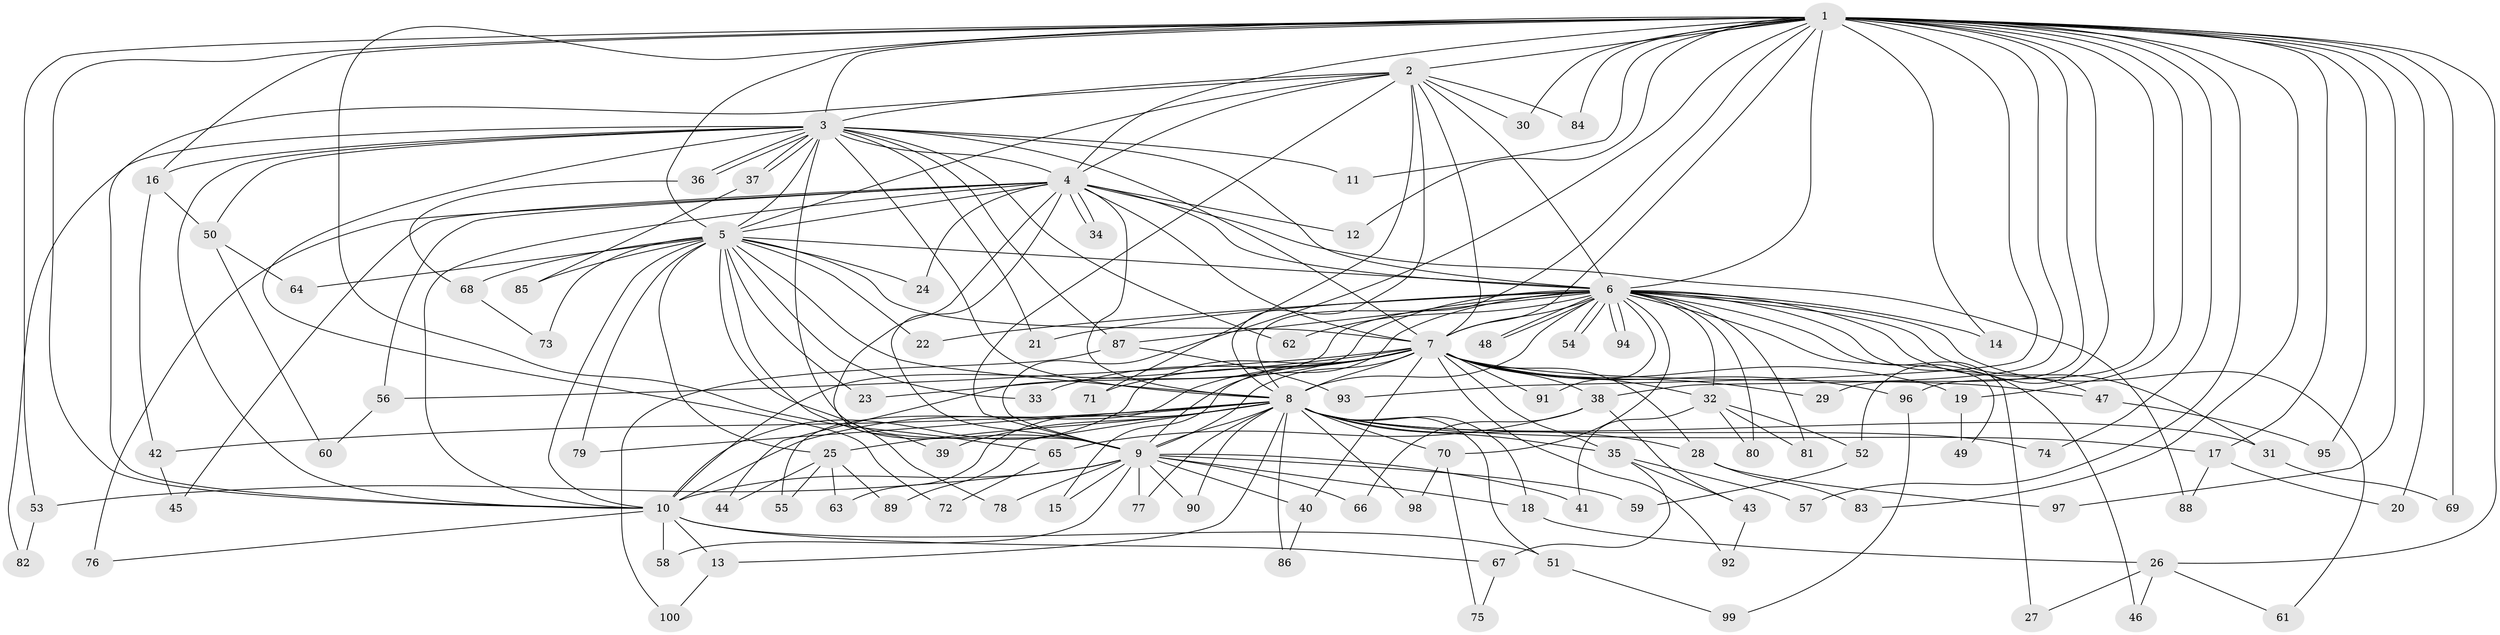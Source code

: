 // Generated by graph-tools (version 1.1) at 2025/46/03/09/25 04:46:37]
// undirected, 100 vertices, 225 edges
graph export_dot {
graph [start="1"]
  node [color=gray90,style=filled];
  1;
  2;
  3;
  4;
  5;
  6;
  7;
  8;
  9;
  10;
  11;
  12;
  13;
  14;
  15;
  16;
  17;
  18;
  19;
  20;
  21;
  22;
  23;
  24;
  25;
  26;
  27;
  28;
  29;
  30;
  31;
  32;
  33;
  34;
  35;
  36;
  37;
  38;
  39;
  40;
  41;
  42;
  43;
  44;
  45;
  46;
  47;
  48;
  49;
  50;
  51;
  52;
  53;
  54;
  55;
  56;
  57;
  58;
  59;
  60;
  61;
  62;
  63;
  64;
  65;
  66;
  67;
  68;
  69;
  70;
  71;
  72;
  73;
  74;
  75;
  76;
  77;
  78;
  79;
  80;
  81;
  82;
  83;
  84;
  85;
  86;
  87;
  88;
  89;
  90;
  91;
  92;
  93;
  94;
  95;
  96;
  97;
  98;
  99;
  100;
  1 -- 2;
  1 -- 3;
  1 -- 4;
  1 -- 5;
  1 -- 6;
  1 -- 7;
  1 -- 8;
  1 -- 9;
  1 -- 10;
  1 -- 11;
  1 -- 12;
  1 -- 14;
  1 -- 16;
  1 -- 17;
  1 -- 19;
  1 -- 20;
  1 -- 26;
  1 -- 29;
  1 -- 30;
  1 -- 38;
  1 -- 52;
  1 -- 53;
  1 -- 57;
  1 -- 65;
  1 -- 69;
  1 -- 74;
  1 -- 83;
  1 -- 84;
  1 -- 93;
  1 -- 95;
  1 -- 96;
  1 -- 97;
  2 -- 3;
  2 -- 4;
  2 -- 5;
  2 -- 6;
  2 -- 7;
  2 -- 8;
  2 -- 9;
  2 -- 10;
  2 -- 30;
  2 -- 71;
  2 -- 84;
  3 -- 4;
  3 -- 5;
  3 -- 6;
  3 -- 7;
  3 -- 8;
  3 -- 9;
  3 -- 10;
  3 -- 11;
  3 -- 16;
  3 -- 21;
  3 -- 36;
  3 -- 36;
  3 -- 37;
  3 -- 37;
  3 -- 50;
  3 -- 62;
  3 -- 72;
  3 -- 82;
  3 -- 87;
  4 -- 5;
  4 -- 6;
  4 -- 7;
  4 -- 8;
  4 -- 9;
  4 -- 10;
  4 -- 12;
  4 -- 24;
  4 -- 34;
  4 -- 34;
  4 -- 39;
  4 -- 45;
  4 -- 56;
  4 -- 76;
  4 -- 88;
  5 -- 6;
  5 -- 7;
  5 -- 8;
  5 -- 9;
  5 -- 10;
  5 -- 22;
  5 -- 23;
  5 -- 24;
  5 -- 25;
  5 -- 33;
  5 -- 64;
  5 -- 68;
  5 -- 73;
  5 -- 78;
  5 -- 79;
  5 -- 85;
  6 -- 7;
  6 -- 8;
  6 -- 9;
  6 -- 10;
  6 -- 14;
  6 -- 21;
  6 -- 22;
  6 -- 27;
  6 -- 31;
  6 -- 32;
  6 -- 44;
  6 -- 46;
  6 -- 47;
  6 -- 48;
  6 -- 48;
  6 -- 49;
  6 -- 54;
  6 -- 54;
  6 -- 61;
  6 -- 62;
  6 -- 70;
  6 -- 80;
  6 -- 81;
  6 -- 87;
  6 -- 91;
  6 -- 94;
  6 -- 94;
  7 -- 8;
  7 -- 9;
  7 -- 10;
  7 -- 15;
  7 -- 19;
  7 -- 23;
  7 -- 28;
  7 -- 29;
  7 -- 32;
  7 -- 33;
  7 -- 35;
  7 -- 38;
  7 -- 40;
  7 -- 47;
  7 -- 55;
  7 -- 56;
  7 -- 71;
  7 -- 91;
  7 -- 92;
  7 -- 96;
  8 -- 9;
  8 -- 10;
  8 -- 13;
  8 -- 17;
  8 -- 18;
  8 -- 25;
  8 -- 28;
  8 -- 31;
  8 -- 35;
  8 -- 39;
  8 -- 42;
  8 -- 51;
  8 -- 63;
  8 -- 70;
  8 -- 74;
  8 -- 77;
  8 -- 79;
  8 -- 86;
  8 -- 89;
  8 -- 90;
  8 -- 98;
  9 -- 10;
  9 -- 15;
  9 -- 18;
  9 -- 40;
  9 -- 41;
  9 -- 53;
  9 -- 58;
  9 -- 59;
  9 -- 66;
  9 -- 77;
  9 -- 78;
  9 -- 90;
  10 -- 13;
  10 -- 51;
  10 -- 58;
  10 -- 67;
  10 -- 76;
  13 -- 100;
  16 -- 42;
  16 -- 50;
  17 -- 20;
  17 -- 88;
  18 -- 26;
  19 -- 49;
  25 -- 44;
  25 -- 55;
  25 -- 63;
  25 -- 89;
  26 -- 27;
  26 -- 46;
  26 -- 61;
  28 -- 83;
  28 -- 97;
  31 -- 69;
  32 -- 41;
  32 -- 52;
  32 -- 80;
  32 -- 81;
  35 -- 43;
  35 -- 57;
  35 -- 67;
  36 -- 68;
  37 -- 85;
  38 -- 43;
  38 -- 65;
  38 -- 66;
  40 -- 86;
  42 -- 45;
  43 -- 92;
  47 -- 95;
  50 -- 60;
  50 -- 64;
  51 -- 99;
  52 -- 59;
  53 -- 82;
  56 -- 60;
  65 -- 72;
  67 -- 75;
  68 -- 73;
  70 -- 75;
  70 -- 98;
  87 -- 93;
  87 -- 100;
  96 -- 99;
}
